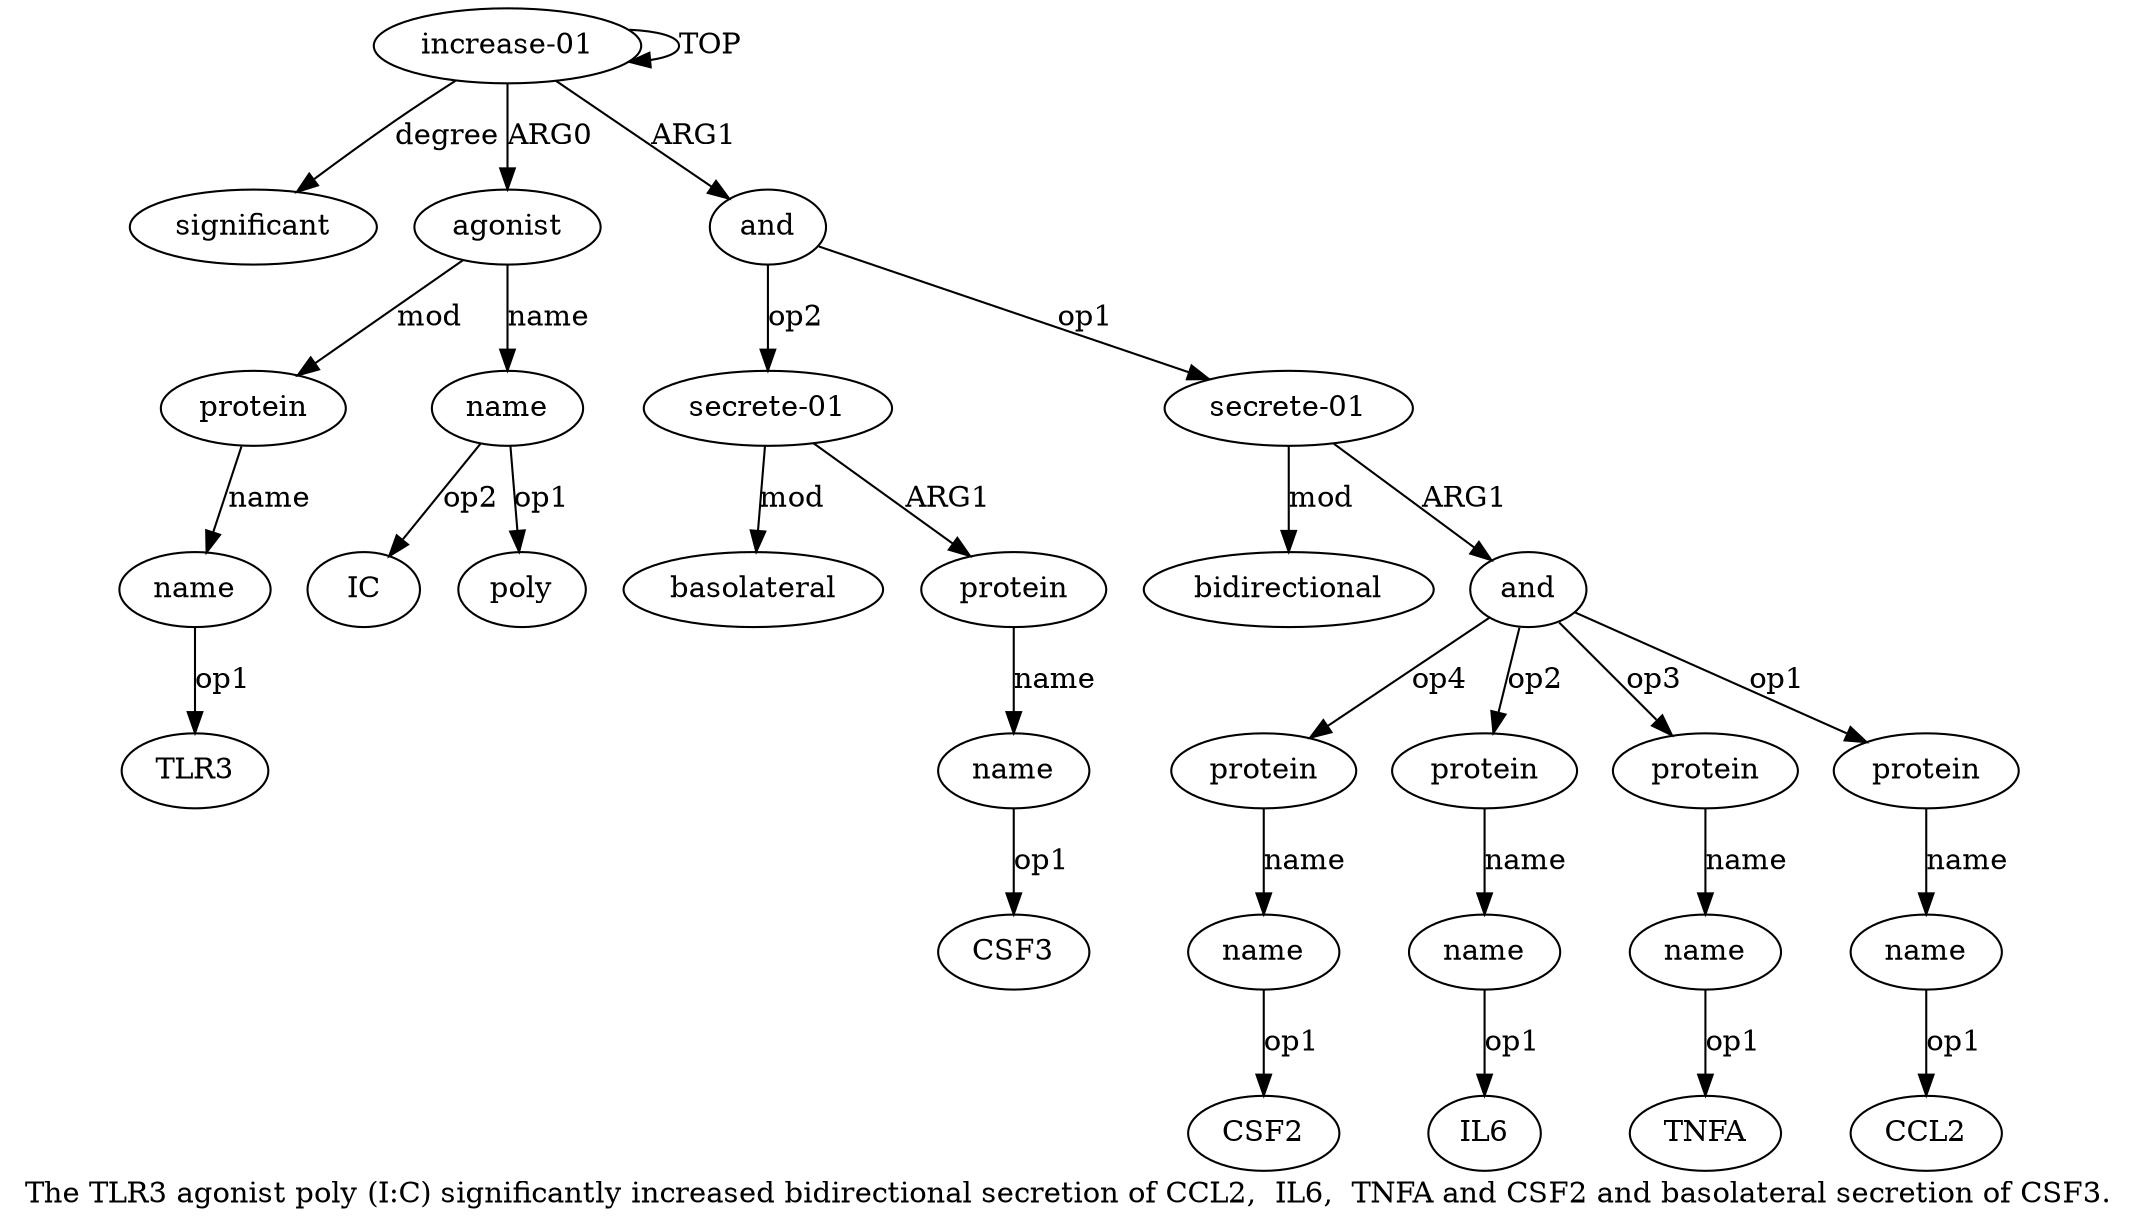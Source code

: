 digraph  {
	graph [label="The TLR3 agonist poly (I:C) significantly increased bidirectional secretion of CCL2,  IL6,  TNFA and CSF2 and basolateral secretion \
of CSF3."];
	node [label="\N"];
	a20	 [color=black,
		gold_ind=20,
		gold_label=basolateral,
		label=basolateral,
		test_ind=20,
		test_label=basolateral];
	a21	 [color=black,
		gold_ind=21,
		gold_label=significant,
		label=significant,
		test_ind=21,
		test_label=significant];
	"a2 IC"	 [color=black,
		gold_ind=-1,
		gold_label=IC,
		label=IC,
		test_ind=-1,
		test_label=IC];
	"a4 TLR3"	 [color=black,
		gold_ind=-1,
		gold_label=TLR3,
		label=TLR3,
		test_ind=-1,
		test_label=TLR3];
	"a11 IL6"	 [color=black,
		gold_ind=-1,
		gold_label=IL6,
		label=IL6,
		test_ind=-1,
		test_label=IL6];
	"a2 poly"	 [color=black,
		gold_ind=-1,
		gold_label=poly,
		label=poly,
		test_ind=-1,
		test_label=poly];
	a15	 [color=black,
		gold_ind=15,
		gold_label=name,
		label=name,
		test_ind=15,
		test_label=name];
	"a15 CSF2"	 [color=black,
		gold_ind=-1,
		gold_label=CSF2,
		label=CSF2,
		test_ind=-1,
		test_label=CSF2];
	a15 -> "a15 CSF2" [key=0,
	color=black,
	gold_label=op1,
	label=op1,
	test_label=op1];
a14 [color=black,
	gold_ind=14,
	gold_label=protein,
	label=protein,
	test_ind=14,
	test_label=protein];
a14 -> a15 [key=0,
color=black,
gold_label=name,
label=name,
test_label=name];
a17 [color=black,
gold_ind=17,
gold_label="secrete-01",
label="secrete-01",
test_ind=17,
test_label="secrete-01"];
a17 -> a20 [key=0,
color=black,
gold_label=mod,
label=mod,
test_label=mod];
a18 [color=black,
gold_ind=18,
gold_label=protein,
label=protein,
test_ind=18,
test_label=protein];
a17 -> a18 [key=0,
color=black,
gold_label=ARG1,
label=ARG1,
test_label=ARG1];
a16 [color=black,
gold_ind=16,
gold_label=bidirectional,
label=bidirectional,
test_ind=16,
test_label=bidirectional];
a11 [color=black,
gold_ind=11,
gold_label=name,
label=name,
test_ind=11,
test_label=name];
a11 -> "a11 IL6" [key=0,
color=black,
gold_label=op1,
label=op1,
test_label=op1];
a10 [color=black,
gold_ind=10,
gold_label=protein,
label=protein,
test_ind=10,
test_label=protein];
a10 -> a11 [key=0,
color=black,
gold_label=name,
label=name,
test_label=name];
a13 [color=black,
gold_ind=13,
gold_label=name,
label=name,
test_ind=13,
test_label=name];
"a13 TNFA" [color=black,
gold_ind=-1,
gold_label=TNFA,
label=TNFA,
test_ind=-1,
test_label=TNFA];
a13 -> "a13 TNFA" [key=0,
color=black,
gold_label=op1,
label=op1,
test_label=op1];
a12 [color=black,
gold_ind=12,
gold_label=protein,
label=protein,
test_ind=12,
test_label=protein];
a12 -> a13 [key=0,
color=black,
gold_label=name,
label=name,
test_label=name];
"a19 CSF3" [color=black,
gold_ind=-1,
gold_label=CSF3,
label=CSF3,
test_ind=-1,
test_label=CSF3];
a19 [color=black,
gold_ind=19,
gold_label=name,
label=name,
test_ind=19,
test_label=name];
a19 -> "a19 CSF3" [key=0,
color=black,
gold_label=op1,
label=op1,
test_label=op1];
a18 -> a19 [key=0,
color=black,
gold_label=name,
label=name,
test_label=name];
a1 [color=black,
gold_ind=1,
gold_label=agonist,
label=agonist,
test_ind=1,
test_label=agonist];
a3 [color=black,
gold_ind=3,
gold_label=protein,
label=protein,
test_ind=3,
test_label=protein];
a1 -> a3 [key=0,
color=black,
gold_label=mod,
label=mod,
test_label=mod];
a2 [color=black,
gold_ind=2,
gold_label=name,
label=name,
test_ind=2,
test_label=name];
a1 -> a2 [key=0,
color=black,
gold_label=name,
label=name,
test_label=name];
a0 [color=black,
gold_ind=0,
gold_label="increase-01",
label="increase-01",
test_ind=0,
test_label="increase-01"];
a0 -> a21 [key=0,
color=black,
gold_label=degree,
label=degree,
test_label=degree];
a0 -> a1 [key=0,
color=black,
gold_label=ARG0,
label=ARG0,
test_label=ARG0];
a0 -> a0 [key=0,
color=black,
gold_label=TOP,
label=TOP,
test_label=TOP];
a5 [color=black,
gold_ind=5,
gold_label=and,
label=and,
test_ind=5,
test_label=and];
a0 -> a5 [key=0,
color=black,
gold_label=ARG1,
label=ARG1,
test_label=ARG1];
a4 [color=black,
gold_ind=4,
gold_label=name,
label=name,
test_ind=4,
test_label=name];
a3 -> a4 [key=0,
color=black,
gold_label=name,
label=name,
test_label=name];
a2 -> "a2 IC" [key=0,
color=black,
gold_label=op2,
label=op2,
test_label=op2];
a2 -> "a2 poly" [key=0,
color=black,
gold_label=op1,
label=op1,
test_label=op1];
a5 -> a17 [key=0,
color=black,
gold_label=op2,
label=op2,
test_label=op2];
a6 [color=black,
gold_ind=6,
gold_label="secrete-01",
label="secrete-01",
test_ind=6,
test_label="secrete-01"];
a5 -> a6 [key=0,
color=black,
gold_label=op1,
label=op1,
test_label=op1];
a4 -> "a4 TLR3" [key=0,
color=black,
gold_label=op1,
label=op1,
test_label=op1];
a7 [color=black,
gold_ind=7,
gold_label=and,
label=and,
test_ind=7,
test_label=and];
a7 -> a14 [key=0,
color=black,
gold_label=op4,
label=op4,
test_label=op4];
a7 -> a10 [key=0,
color=black,
gold_label=op2,
label=op2,
test_label=op2];
a7 -> a12 [key=0,
color=black,
gold_label=op3,
label=op3,
test_label=op3];
a8 [color=black,
gold_ind=8,
gold_label=protein,
label=protein,
test_ind=8,
test_label=protein];
a7 -> a8 [key=0,
color=black,
gold_label=op1,
label=op1,
test_label=op1];
a6 -> a16 [key=0,
color=black,
gold_label=mod,
label=mod,
test_label=mod];
a6 -> a7 [key=0,
color=black,
gold_label=ARG1,
label=ARG1,
test_label=ARG1];
a9 [color=black,
gold_ind=9,
gold_label=name,
label=name,
test_ind=9,
test_label=name];
"a9 CCL2" [color=black,
gold_ind=-1,
gold_label=CCL2,
label=CCL2,
test_ind=-1,
test_label=CCL2];
a9 -> "a9 CCL2" [key=0,
color=black,
gold_label=op1,
label=op1,
test_label=op1];
a8 -> a9 [key=0,
color=black,
gold_label=name,
label=name,
test_label=name];
}
